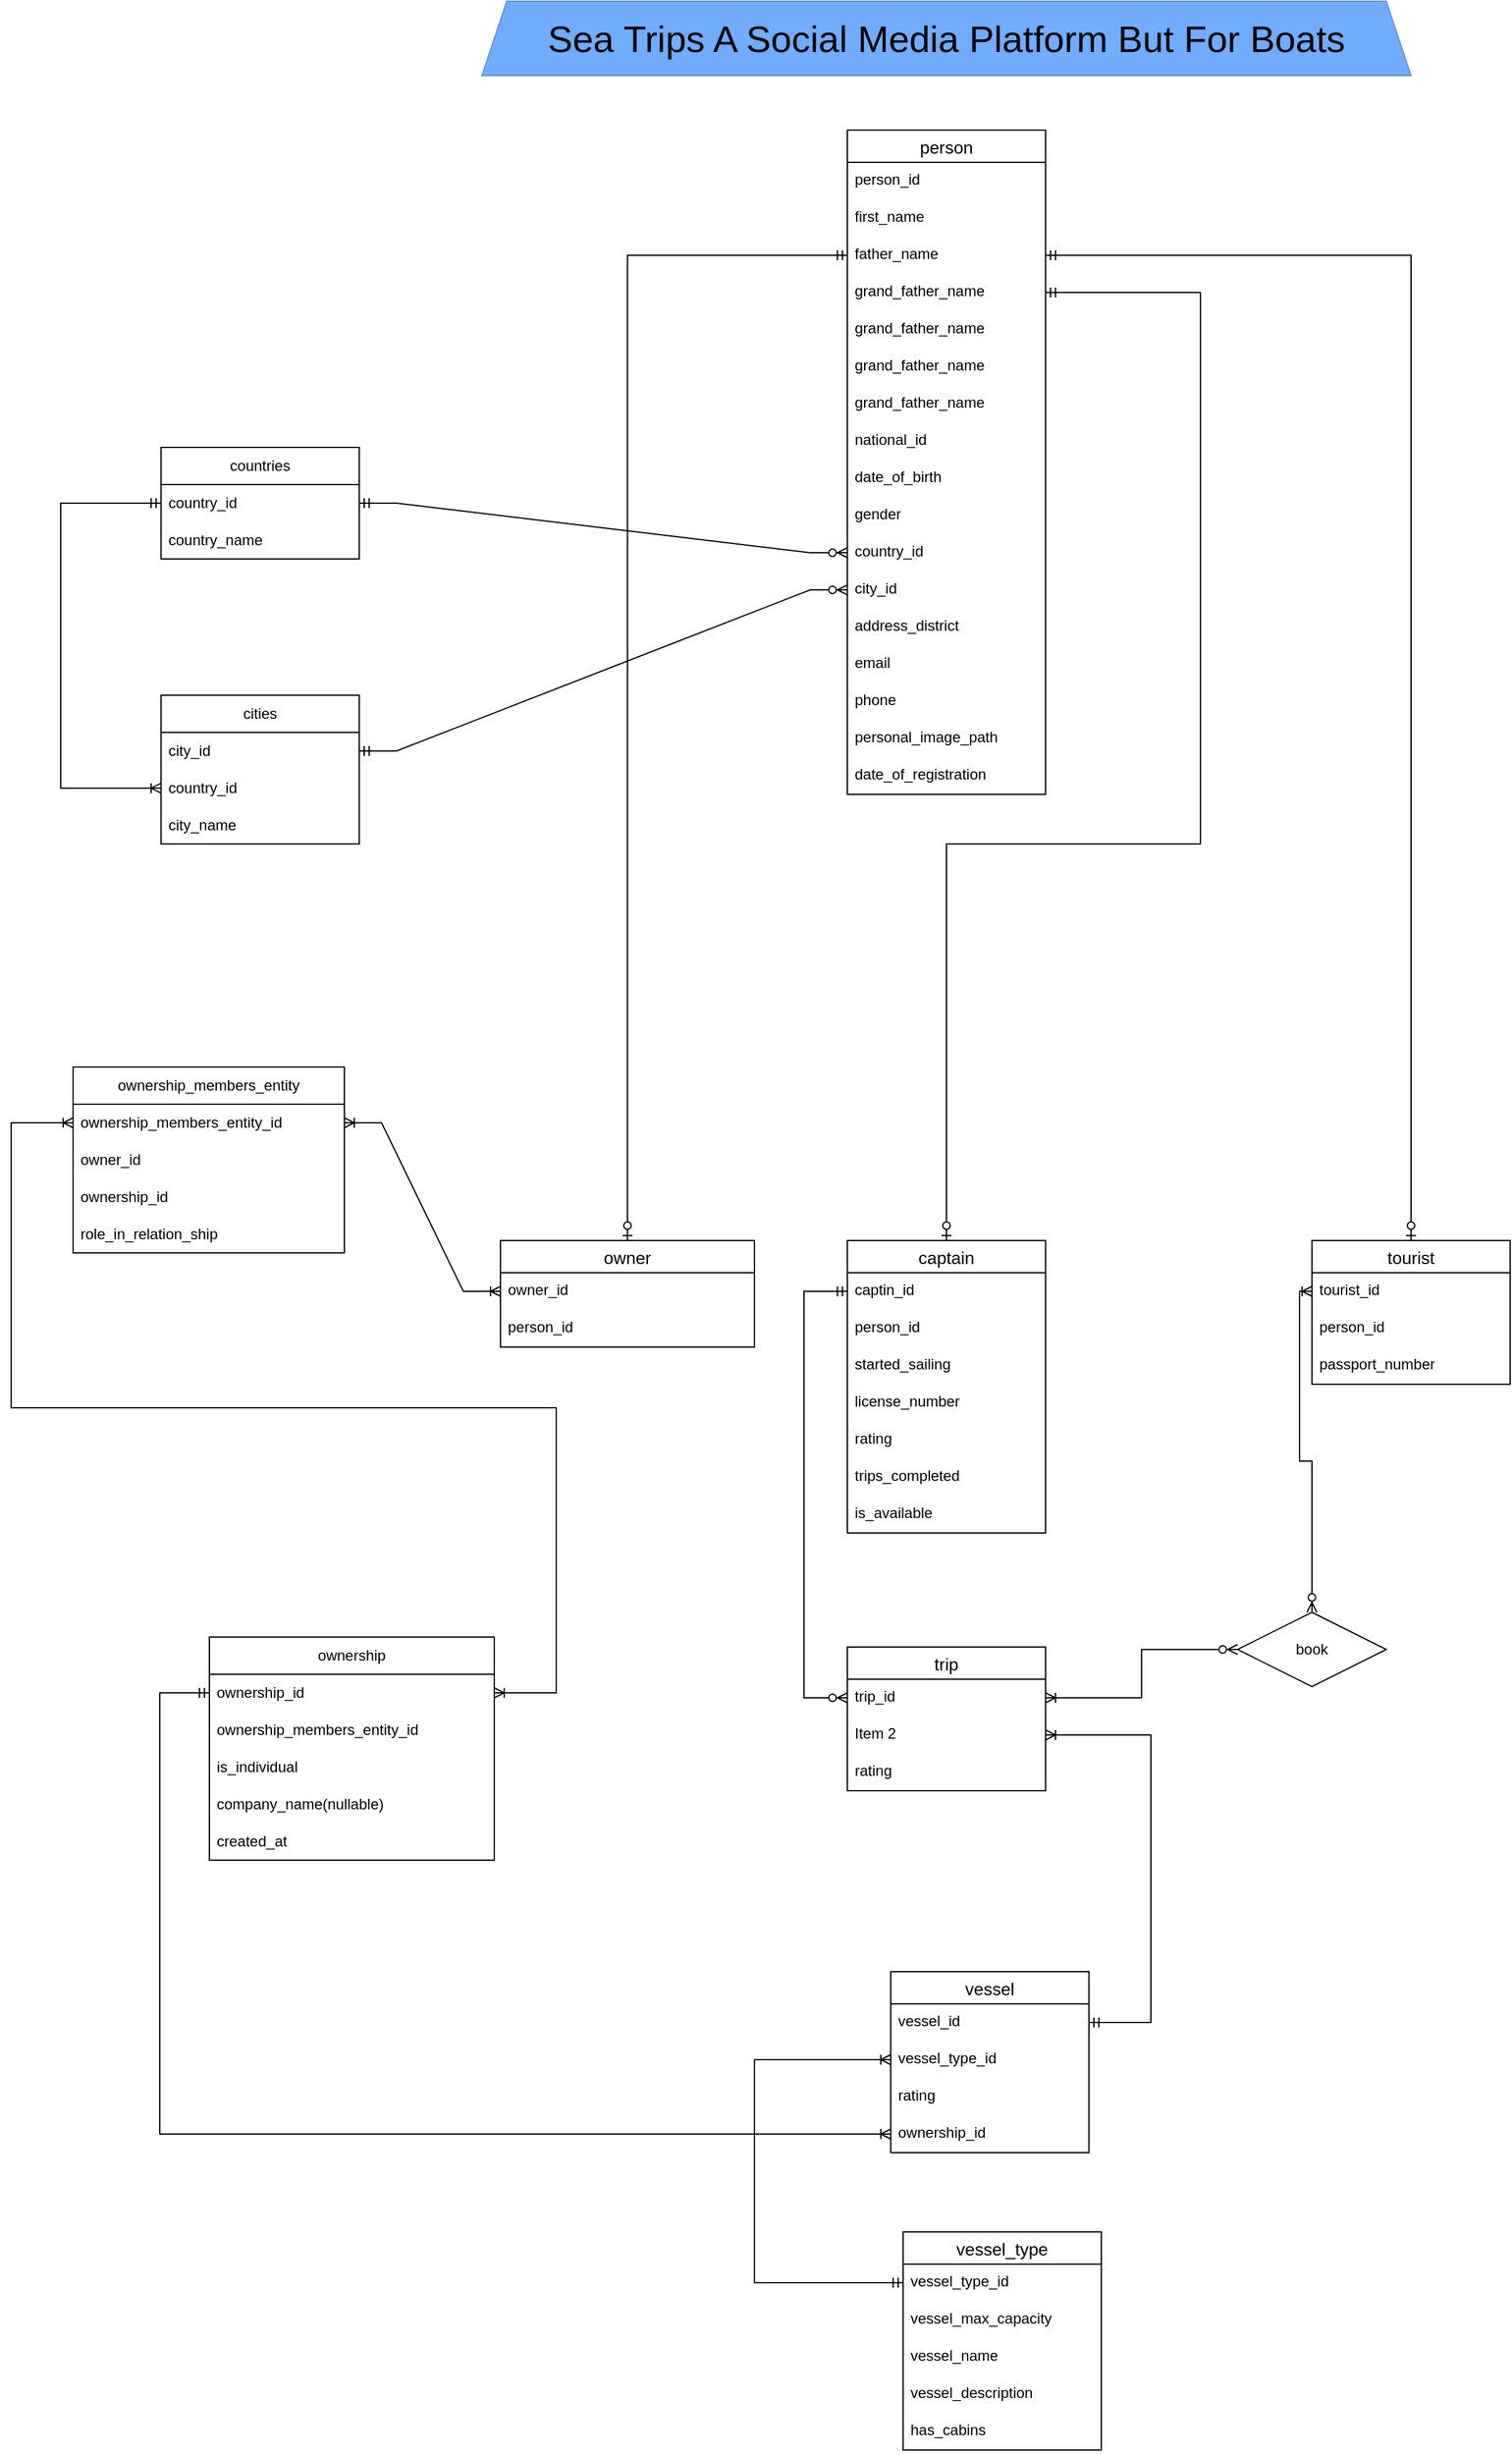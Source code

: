 <mxfile version="27.0.5">
  <diagram id="R2lEEEUBdFMjLlhIrx00" name="Page-1">
    <mxGraphModel dx="2916" dy="2301" grid="1" gridSize="10" guides="1" tooltips="1" connect="1" arrows="1" fold="1" page="1" pageScale="1" pageWidth="850" pageHeight="1100" math="0" shadow="0" extFonts="Permanent Marker^https://fonts.googleapis.com/css?family=Permanent+Marker">
      <root>
        <mxCell id="0" />
        <mxCell id="1" parent="0" />
        <mxCell id="HHATTJ-HeGNcn0RdRBqj-1" value="&lt;font style=&quot;font-size: 30px;&quot;&gt;Sea Trips A Social Media Platform But For Boats&lt;/font&gt;" style="shape=trapezoid;perimeter=trapezoidPerimeter;whiteSpace=wrap;html=1;fixedSize=1;fillColor=light-dark(#70acff, #1d293b);strokeColor=#6c8ebf;" parent="1" vertex="1">
          <mxGeometry x="60" y="-520" width="750" height="60" as="geometry" />
        </mxCell>
        <mxCell id="HHATTJ-HeGNcn0RdRBqj-2" value="person" style="swimlane;fontStyle=0;childLayout=stackLayout;horizontal=1;startSize=26;horizontalStack=0;resizeParent=1;resizeParentMax=0;resizeLast=0;collapsible=1;marginBottom=0;align=center;fontSize=14;" parent="1" vertex="1">
          <mxGeometry x="355" y="-416" width="160" height="536" as="geometry" />
        </mxCell>
        <mxCell id="HHATTJ-HeGNcn0RdRBqj-3" value="person_id" style="text;strokeColor=none;fillColor=none;spacingLeft=4;spacingRight=4;overflow=hidden;rotatable=0;points=[[0,0.5],[1,0.5]];portConstraint=eastwest;fontSize=12;whiteSpace=wrap;html=1;" parent="HHATTJ-HeGNcn0RdRBqj-2" vertex="1">
          <mxGeometry y="26" width="160" height="30" as="geometry" />
        </mxCell>
        <mxCell id="HHATTJ-HeGNcn0RdRBqj-4" value="first_name" style="text;strokeColor=none;fillColor=none;spacingLeft=4;spacingRight=4;overflow=hidden;rotatable=0;points=[[0,0.5],[1,0.5]];portConstraint=eastwest;fontSize=12;whiteSpace=wrap;html=1;" parent="HHATTJ-HeGNcn0RdRBqj-2" vertex="1">
          <mxGeometry y="56" width="160" height="30" as="geometry" />
        </mxCell>
        <mxCell id="HHATTJ-HeGNcn0RdRBqj-5" value="father_name" style="text;strokeColor=none;fillColor=none;spacingLeft=4;spacingRight=4;overflow=hidden;rotatable=0;points=[[0,0.5],[1,0.5]];portConstraint=eastwest;fontSize=12;whiteSpace=wrap;html=1;" parent="HHATTJ-HeGNcn0RdRBqj-2" vertex="1">
          <mxGeometry y="86" width="160" height="30" as="geometry" />
        </mxCell>
        <mxCell id="HHATTJ-HeGNcn0RdRBqj-46" value="grand_father_name" style="text;strokeColor=none;fillColor=none;spacingLeft=4;spacingRight=4;overflow=hidden;rotatable=0;points=[[0,0.5],[1,0.5]];portConstraint=eastwest;fontSize=12;whiteSpace=wrap;html=1;" parent="HHATTJ-HeGNcn0RdRBqj-2" vertex="1">
          <mxGeometry y="116" width="160" height="30" as="geometry" />
        </mxCell>
        <mxCell id="HHATTJ-HeGNcn0RdRBqj-47" value="grand_father_name" style="text;strokeColor=none;fillColor=none;spacingLeft=4;spacingRight=4;overflow=hidden;rotatable=0;points=[[0,0.5],[1,0.5]];portConstraint=eastwest;fontSize=12;whiteSpace=wrap;html=1;" parent="HHATTJ-HeGNcn0RdRBqj-2" vertex="1">
          <mxGeometry y="146" width="160" height="30" as="geometry" />
        </mxCell>
        <mxCell id="HHATTJ-HeGNcn0RdRBqj-48" value="grand_father_name" style="text;strokeColor=none;fillColor=none;spacingLeft=4;spacingRight=4;overflow=hidden;rotatable=0;points=[[0,0.5],[1,0.5]];portConstraint=eastwest;fontSize=12;whiteSpace=wrap;html=1;" parent="HHATTJ-HeGNcn0RdRBqj-2" vertex="1">
          <mxGeometry y="176" width="160" height="30" as="geometry" />
        </mxCell>
        <mxCell id="HHATTJ-HeGNcn0RdRBqj-49" value="grand_father_name" style="text;strokeColor=none;fillColor=none;spacingLeft=4;spacingRight=4;overflow=hidden;rotatable=0;points=[[0,0.5],[1,0.5]];portConstraint=eastwest;fontSize=12;whiteSpace=wrap;html=1;" parent="HHATTJ-HeGNcn0RdRBqj-2" vertex="1">
          <mxGeometry y="206" width="160" height="30" as="geometry" />
        </mxCell>
        <mxCell id="HHATTJ-HeGNcn0RdRBqj-50" value="national_id" style="text;strokeColor=none;fillColor=none;spacingLeft=4;spacingRight=4;overflow=hidden;rotatable=0;points=[[0,0.5],[1,0.5]];portConstraint=eastwest;fontSize=12;whiteSpace=wrap;html=1;" parent="HHATTJ-HeGNcn0RdRBqj-2" vertex="1">
          <mxGeometry y="236" width="160" height="30" as="geometry" />
        </mxCell>
        <mxCell id="HHATTJ-HeGNcn0RdRBqj-51" value="date_of_birth" style="text;strokeColor=none;fillColor=none;spacingLeft=4;spacingRight=4;overflow=hidden;rotatable=0;points=[[0,0.5],[1,0.5]];portConstraint=eastwest;fontSize=12;whiteSpace=wrap;html=1;" parent="HHATTJ-HeGNcn0RdRBqj-2" vertex="1">
          <mxGeometry y="266" width="160" height="30" as="geometry" />
        </mxCell>
        <mxCell id="HHATTJ-HeGNcn0RdRBqj-52" value="gender" style="text;strokeColor=none;fillColor=none;spacingLeft=4;spacingRight=4;overflow=hidden;rotatable=0;points=[[0,0.5],[1,0.5]];portConstraint=eastwest;fontSize=12;whiteSpace=wrap;html=1;" parent="HHATTJ-HeGNcn0RdRBqj-2" vertex="1">
          <mxGeometry y="296" width="160" height="30" as="geometry" />
        </mxCell>
        <mxCell id="HHATTJ-HeGNcn0RdRBqj-53" value="country_id" style="text;strokeColor=none;fillColor=none;spacingLeft=4;spacingRight=4;overflow=hidden;rotatable=0;points=[[0,0.5],[1,0.5]];portConstraint=eastwest;fontSize=12;whiteSpace=wrap;html=1;" parent="HHATTJ-HeGNcn0RdRBqj-2" vertex="1">
          <mxGeometry y="326" width="160" height="30" as="geometry" />
        </mxCell>
        <mxCell id="HHATTJ-HeGNcn0RdRBqj-54" value="city_id" style="text;strokeColor=none;fillColor=none;spacingLeft=4;spacingRight=4;overflow=hidden;rotatable=0;points=[[0,0.5],[1,0.5]];portConstraint=eastwest;fontSize=12;whiteSpace=wrap;html=1;" parent="HHATTJ-HeGNcn0RdRBqj-2" vertex="1">
          <mxGeometry y="356" width="160" height="30" as="geometry" />
        </mxCell>
        <mxCell id="HHATTJ-HeGNcn0RdRBqj-55" value="address_district" style="text;strokeColor=none;fillColor=none;spacingLeft=4;spacingRight=4;overflow=hidden;rotatable=0;points=[[0,0.5],[1,0.5]];portConstraint=eastwest;fontSize=12;whiteSpace=wrap;html=1;" parent="HHATTJ-HeGNcn0RdRBqj-2" vertex="1">
          <mxGeometry y="386" width="160" height="30" as="geometry" />
        </mxCell>
        <mxCell id="HHATTJ-HeGNcn0RdRBqj-56" value="email" style="text;strokeColor=none;fillColor=none;spacingLeft=4;spacingRight=4;overflow=hidden;rotatable=0;points=[[0,0.5],[1,0.5]];portConstraint=eastwest;fontSize=12;whiteSpace=wrap;html=1;" parent="HHATTJ-HeGNcn0RdRBqj-2" vertex="1">
          <mxGeometry y="416" width="160" height="30" as="geometry" />
        </mxCell>
        <mxCell id="HHATTJ-HeGNcn0RdRBqj-57" value="phone" style="text;strokeColor=none;fillColor=none;spacingLeft=4;spacingRight=4;overflow=hidden;rotatable=0;points=[[0,0.5],[1,0.5]];portConstraint=eastwest;fontSize=12;whiteSpace=wrap;html=1;" parent="HHATTJ-HeGNcn0RdRBqj-2" vertex="1">
          <mxGeometry y="446" width="160" height="30" as="geometry" />
        </mxCell>
        <mxCell id="HHATTJ-HeGNcn0RdRBqj-58" value="personal_image_path" style="text;strokeColor=none;fillColor=none;spacingLeft=4;spacingRight=4;overflow=hidden;rotatable=0;points=[[0,0.5],[1,0.5]];portConstraint=eastwest;fontSize=12;whiteSpace=wrap;html=1;" parent="HHATTJ-HeGNcn0RdRBqj-2" vertex="1">
          <mxGeometry y="476" width="160" height="30" as="geometry" />
        </mxCell>
        <mxCell id="HHATTJ-HeGNcn0RdRBqj-59" value="date_of_registration" style="text;strokeColor=none;fillColor=none;spacingLeft=4;spacingRight=4;overflow=hidden;rotatable=0;points=[[0,0.5],[1,0.5]];portConstraint=eastwest;fontSize=12;whiteSpace=wrap;html=1;" parent="HHATTJ-HeGNcn0RdRBqj-2" vertex="1">
          <mxGeometry y="506" width="160" height="30" as="geometry" />
        </mxCell>
        <mxCell id="HHATTJ-HeGNcn0RdRBqj-6" value="captain" style="swimlane;fontStyle=0;childLayout=stackLayout;horizontal=1;startSize=26;horizontalStack=0;resizeParent=1;resizeParentMax=0;resizeLast=0;collapsible=1;marginBottom=0;align=center;fontSize=14;" parent="1" vertex="1">
          <mxGeometry x="355" y="480" width="160" height="236" as="geometry" />
        </mxCell>
        <mxCell id="HHATTJ-HeGNcn0RdRBqj-7" value="captin_id" style="text;strokeColor=none;fillColor=none;spacingLeft=4;spacingRight=4;overflow=hidden;rotatable=0;points=[[0,0.5],[1,0.5]];portConstraint=eastwest;fontSize=12;whiteSpace=wrap;html=1;" parent="HHATTJ-HeGNcn0RdRBqj-6" vertex="1">
          <mxGeometry y="26" width="160" height="30" as="geometry" />
        </mxCell>
        <mxCell id="HHATTJ-HeGNcn0RdRBqj-9" value="person_id" style="text;strokeColor=none;fillColor=none;spacingLeft=4;spacingRight=4;overflow=hidden;rotatable=0;points=[[0,0.5],[1,0.5]];portConstraint=eastwest;fontSize=12;whiteSpace=wrap;html=1;" parent="HHATTJ-HeGNcn0RdRBqj-6" vertex="1">
          <mxGeometry y="56" width="160" height="30" as="geometry" />
        </mxCell>
        <mxCell id="HHATTJ-HeGNcn0RdRBqj-8" value="started_sailing" style="text;strokeColor=none;fillColor=none;spacingLeft=4;spacingRight=4;overflow=hidden;rotatable=0;points=[[0,0.5],[1,0.5]];portConstraint=eastwest;fontSize=12;whiteSpace=wrap;html=1;" parent="HHATTJ-HeGNcn0RdRBqj-6" vertex="1">
          <mxGeometry y="86" width="160" height="30" as="geometry" />
        </mxCell>
        <mxCell id="hLHGzmR7AZilw9lNhl2E-2" value="license_number" style="text;strokeColor=none;fillColor=none;spacingLeft=4;spacingRight=4;overflow=hidden;rotatable=0;points=[[0,0.5],[1,0.5]];portConstraint=eastwest;fontSize=12;whiteSpace=wrap;html=1;" parent="HHATTJ-HeGNcn0RdRBqj-6" vertex="1">
          <mxGeometry y="116" width="160" height="30" as="geometry" />
        </mxCell>
        <mxCell id="hLHGzmR7AZilw9lNhl2E-3" value="rating" style="text;strokeColor=none;fillColor=none;spacingLeft=4;spacingRight=4;overflow=hidden;rotatable=0;points=[[0,0.5],[1,0.5]];portConstraint=eastwest;fontSize=12;whiteSpace=wrap;html=1;" parent="HHATTJ-HeGNcn0RdRBqj-6" vertex="1">
          <mxGeometry y="146" width="160" height="30" as="geometry" />
        </mxCell>
        <mxCell id="hLHGzmR7AZilw9lNhl2E-4" value="trips_completed" style="text;strokeColor=none;fillColor=none;spacingLeft=4;spacingRight=4;overflow=hidden;rotatable=0;points=[[0,0.5],[1,0.5]];portConstraint=eastwest;fontSize=12;whiteSpace=wrap;html=1;" parent="HHATTJ-HeGNcn0RdRBqj-6" vertex="1">
          <mxGeometry y="176" width="160" height="30" as="geometry" />
        </mxCell>
        <mxCell id="hLHGzmR7AZilw9lNhl2E-5" value="is_available" style="text;strokeColor=none;fillColor=none;spacingLeft=4;spacingRight=4;overflow=hidden;rotatable=0;points=[[0,0.5],[1,0.5]];portConstraint=eastwest;fontSize=12;whiteSpace=wrap;html=1;" parent="HHATTJ-HeGNcn0RdRBqj-6" vertex="1">
          <mxGeometry y="206" width="160" height="30" as="geometry" />
        </mxCell>
        <mxCell id="HHATTJ-HeGNcn0RdRBqj-10" value="tourist" style="swimlane;fontStyle=0;childLayout=stackLayout;horizontal=1;startSize=26;horizontalStack=0;resizeParent=1;resizeParentMax=0;resizeLast=0;collapsible=1;marginBottom=0;align=center;fontSize=14;" parent="1" vertex="1">
          <mxGeometry x="730" y="480" width="160" height="116" as="geometry" />
        </mxCell>
        <mxCell id="HHATTJ-HeGNcn0RdRBqj-11" value="tourist_id" style="text;strokeColor=none;fillColor=none;spacingLeft=4;spacingRight=4;overflow=hidden;rotatable=0;points=[[0,0.5],[1,0.5]];portConstraint=eastwest;fontSize=12;whiteSpace=wrap;html=1;" parent="HHATTJ-HeGNcn0RdRBqj-10" vertex="1">
          <mxGeometry y="26" width="160" height="30" as="geometry" />
        </mxCell>
        <mxCell id="HHATTJ-HeGNcn0RdRBqj-12" value="person_id" style="text;strokeColor=none;fillColor=none;spacingLeft=4;spacingRight=4;overflow=hidden;rotatable=0;points=[[0,0.5],[1,0.5]];portConstraint=eastwest;fontSize=12;whiteSpace=wrap;html=1;" parent="HHATTJ-HeGNcn0RdRBqj-10" vertex="1">
          <mxGeometry y="56" width="160" height="30" as="geometry" />
        </mxCell>
        <mxCell id="HHATTJ-HeGNcn0RdRBqj-13" value="passport_number" style="text;strokeColor=none;fillColor=none;spacingLeft=4;spacingRight=4;overflow=hidden;rotatable=0;points=[[0,0.5],[1,0.5]];portConstraint=eastwest;fontSize=12;whiteSpace=wrap;html=1;" parent="HHATTJ-HeGNcn0RdRBqj-10" vertex="1">
          <mxGeometry y="86" width="160" height="30" as="geometry" />
        </mxCell>
        <mxCell id="HHATTJ-HeGNcn0RdRBqj-14" value="owner" style="swimlane;fontStyle=0;childLayout=stackLayout;horizontal=1;startSize=26;horizontalStack=0;resizeParent=1;resizeParentMax=0;resizeLast=0;collapsible=1;marginBottom=0;align=center;fontSize=14;" parent="1" vertex="1">
          <mxGeometry x="75" y="480" width="205" height="86" as="geometry" />
        </mxCell>
        <mxCell id="HHATTJ-HeGNcn0RdRBqj-15" value="owner_id" style="text;strokeColor=none;fillColor=none;spacingLeft=4;spacingRight=4;overflow=hidden;rotatable=0;points=[[0,0.5],[1,0.5]];portConstraint=eastwest;fontSize=12;whiteSpace=wrap;html=1;" parent="HHATTJ-HeGNcn0RdRBqj-14" vertex="1">
          <mxGeometry y="26" width="205" height="30" as="geometry" />
        </mxCell>
        <mxCell id="HHATTJ-HeGNcn0RdRBqj-16" value="person_id" style="text;strokeColor=none;fillColor=none;spacingLeft=4;spacingRight=4;overflow=hidden;rotatable=0;points=[[0,0.5],[1,0.5]];portConstraint=eastwest;fontSize=12;whiteSpace=wrap;html=1;" parent="HHATTJ-HeGNcn0RdRBqj-14" vertex="1">
          <mxGeometry y="56" width="205" height="30" as="geometry" />
        </mxCell>
        <mxCell id="HHATTJ-HeGNcn0RdRBqj-18" value="trip" style="swimlane;fontStyle=0;childLayout=stackLayout;horizontal=1;startSize=26;horizontalStack=0;resizeParent=1;resizeParentMax=0;resizeLast=0;collapsible=1;marginBottom=0;align=center;fontSize=14;" parent="1" vertex="1">
          <mxGeometry x="355" y="808" width="160" height="116" as="geometry" />
        </mxCell>
        <mxCell id="HHATTJ-HeGNcn0RdRBqj-19" value="trip_id" style="text;strokeColor=none;fillColor=none;spacingLeft=4;spacingRight=4;overflow=hidden;rotatable=0;points=[[0,0.5],[1,0.5]];portConstraint=eastwest;fontSize=12;whiteSpace=wrap;html=1;" parent="HHATTJ-HeGNcn0RdRBqj-18" vertex="1">
          <mxGeometry y="26" width="160" height="30" as="geometry" />
        </mxCell>
        <mxCell id="HHATTJ-HeGNcn0RdRBqj-20" value="Item 2" style="text;strokeColor=none;fillColor=none;spacingLeft=4;spacingRight=4;overflow=hidden;rotatable=0;points=[[0,0.5],[1,0.5]];portConstraint=eastwest;fontSize=12;whiteSpace=wrap;html=1;" parent="HHATTJ-HeGNcn0RdRBqj-18" vertex="1">
          <mxGeometry y="56" width="160" height="30" as="geometry" />
        </mxCell>
        <mxCell id="HHATTJ-HeGNcn0RdRBqj-21" value="rating" style="text;strokeColor=none;fillColor=none;spacingLeft=4;spacingRight=4;overflow=hidden;rotatable=0;points=[[0,0.5],[1,0.5]];portConstraint=eastwest;fontSize=12;whiteSpace=wrap;html=1;" parent="HHATTJ-HeGNcn0RdRBqj-18" vertex="1">
          <mxGeometry y="86" width="160" height="30" as="geometry" />
        </mxCell>
        <mxCell id="HHATTJ-HeGNcn0RdRBqj-22" value="vessel" style="swimlane;fontStyle=0;childLayout=stackLayout;horizontal=1;startSize=26;horizontalStack=0;resizeParent=1;resizeParentMax=0;resizeLast=0;collapsible=1;marginBottom=0;align=center;fontSize=14;" parent="1" vertex="1">
          <mxGeometry x="390" y="1070" width="160" height="146" as="geometry" />
        </mxCell>
        <mxCell id="HHATTJ-HeGNcn0RdRBqj-23" value="vessel_id&lt;span style=&quot;white-space: pre;&quot;&gt;&#x9;&lt;/span&gt;" style="text;strokeColor=none;fillColor=none;spacingLeft=4;spacingRight=4;overflow=hidden;rotatable=0;points=[[0,0.5],[1,0.5]];portConstraint=eastwest;fontSize=12;whiteSpace=wrap;html=1;" parent="HHATTJ-HeGNcn0RdRBqj-22" vertex="1">
          <mxGeometry y="26" width="160" height="30" as="geometry" />
        </mxCell>
        <mxCell id="HHATTJ-HeGNcn0RdRBqj-24" value="vessel_type_id" style="text;strokeColor=none;fillColor=none;spacingLeft=4;spacingRight=4;overflow=hidden;rotatable=0;points=[[0,0.5],[1,0.5]];portConstraint=eastwest;fontSize=12;whiteSpace=wrap;html=1;" parent="HHATTJ-HeGNcn0RdRBqj-22" vertex="1">
          <mxGeometry y="56" width="160" height="30" as="geometry" />
        </mxCell>
        <mxCell id="HHATTJ-HeGNcn0RdRBqj-25" value="rating" style="text;strokeColor=none;fillColor=none;spacingLeft=4;spacingRight=4;overflow=hidden;rotatable=0;points=[[0,0.5],[1,0.5]];portConstraint=eastwest;fontSize=12;whiteSpace=wrap;html=1;" parent="HHATTJ-HeGNcn0RdRBqj-22" vertex="1">
          <mxGeometry y="86" width="160" height="30" as="geometry" />
        </mxCell>
        <mxCell id="hLHGzmR7AZilw9lNhl2E-46" value="ownership_id" style="text;strokeColor=none;fillColor=none;spacingLeft=4;spacingRight=4;overflow=hidden;rotatable=0;points=[[0,0.5],[1,0.5]];portConstraint=eastwest;fontSize=12;whiteSpace=wrap;html=1;" parent="HHATTJ-HeGNcn0RdRBqj-22" vertex="1">
          <mxGeometry y="116" width="160" height="30" as="geometry" />
        </mxCell>
        <mxCell id="HHATTJ-HeGNcn0RdRBqj-27" value="" style="fontSize=12;html=1;endArrow=ERzeroToOne;startArrow=ERmandOne;rounded=0;entryX=0.5;entryY=0;entryDx=0;entryDy=0;exitX=0;exitY=0.5;exitDx=0;exitDy=0;edgeStyle=orthogonalEdgeStyle;" parent="1" source="HHATTJ-HeGNcn0RdRBqj-5" target="HHATTJ-HeGNcn0RdRBqj-14" edge="1">
          <mxGeometry width="100" height="100" relative="1" as="geometry">
            <mxPoint x="130" y="290" as="sourcePoint" />
            <mxPoint x="230" y="190" as="targetPoint" />
          </mxGeometry>
        </mxCell>
        <mxCell id="HHATTJ-HeGNcn0RdRBqj-28" value="" style="fontSize=12;html=1;endArrow=ERzeroToOne;startArrow=ERmandOne;rounded=0;entryX=0.5;entryY=0;entryDx=0;entryDy=0;exitX=1;exitY=0.5;exitDx=0;exitDy=0;edgeStyle=orthogonalEdgeStyle;" parent="1" source="HHATTJ-HeGNcn0RdRBqj-5" target="HHATTJ-HeGNcn0RdRBqj-10" edge="1">
          <mxGeometry width="100" height="100" relative="1" as="geometry">
            <mxPoint x="460" y="390" as="sourcePoint" />
            <mxPoint x="260" y="589" as="targetPoint" />
          </mxGeometry>
        </mxCell>
        <mxCell id="HHATTJ-HeGNcn0RdRBqj-29" value="" style="fontSize=12;html=1;endArrow=ERzeroToOne;startArrow=ERmandOne;rounded=0;entryX=0.5;entryY=0;entryDx=0;entryDy=0;exitX=1;exitY=0.5;exitDx=0;exitDy=0;edgeStyle=orthogonalEdgeStyle;" parent="1" source="HHATTJ-HeGNcn0RdRBqj-46" target="HHATTJ-HeGNcn0RdRBqj-6" edge="1">
          <mxGeometry width="100" height="100" relative="1" as="geometry">
            <mxPoint x="375" y="301" as="sourcePoint" />
            <mxPoint x="175" y="500" as="targetPoint" />
            <Array as="points">
              <mxPoint x="640" y="-285" />
              <mxPoint x="640" y="160" />
              <mxPoint x="435" y="160" />
            </Array>
          </mxGeometry>
        </mxCell>
        <mxCell id="HHATTJ-HeGNcn0RdRBqj-31" value="book" style="shape=rhombus;perimeter=rhombusPerimeter;whiteSpace=wrap;html=1;align=center;" parent="1" vertex="1">
          <mxGeometry x="670" y="780" width="120" height="60" as="geometry" />
        </mxCell>
        <mxCell id="HHATTJ-HeGNcn0RdRBqj-38" value="" style="edgeStyle=orthogonalEdgeStyle;fontSize=12;html=1;endArrow=ERoneToMany;startArrow=ERmandOne;rounded=0;entryX=1;entryY=0.5;entryDx=0;entryDy=0;exitX=1;exitY=0.5;exitDx=0;exitDy=0;" parent="1" source="HHATTJ-HeGNcn0RdRBqj-23" target="HHATTJ-HeGNcn0RdRBqj-20" edge="1">
          <mxGeometry width="100" height="100" relative="1" as="geometry">
            <mxPoint x="600" y="1020" as="sourcePoint" />
            <mxPoint x="700" y="920" as="targetPoint" />
            <Array as="points">
              <mxPoint x="600" y="1111" />
              <mxPoint x="600" y="879" />
            </Array>
          </mxGeometry>
        </mxCell>
        <mxCell id="HHATTJ-HeGNcn0RdRBqj-42" value="" style="edgeStyle=orthogonalEdgeStyle;fontSize=12;html=1;endArrow=ERzeroToMany;startArrow=ERmandOne;rounded=0;entryX=0;entryY=0.5;entryDx=0;entryDy=0;exitX=0;exitY=0.5;exitDx=0;exitDy=0;" parent="1" source="HHATTJ-HeGNcn0RdRBqj-7" target="HHATTJ-HeGNcn0RdRBqj-19" edge="1">
          <mxGeometry width="100" height="100" relative="1" as="geometry">
            <mxPoint x="180" y="770" as="sourcePoint" />
            <mxPoint x="280" y="670" as="targetPoint" />
            <Array as="points">
              <mxPoint x="320" y="521" />
              <mxPoint x="320" y="849" />
            </Array>
          </mxGeometry>
        </mxCell>
        <mxCell id="HHATTJ-HeGNcn0RdRBqj-44" value="" style="edgeStyle=orthogonalEdgeStyle;fontSize=12;html=1;endArrow=ERoneToMany;startArrow=ERzeroToMany;rounded=0;entryX=0;entryY=0.5;entryDx=0;entryDy=0;exitX=0.5;exitY=0;exitDx=0;exitDy=0;" parent="1" source="HHATTJ-HeGNcn0RdRBqj-31" target="HHATTJ-HeGNcn0RdRBqj-11" edge="1">
          <mxGeometry width="100" height="100" relative="1" as="geometry">
            <mxPoint x="420" y="750" as="sourcePoint" />
            <mxPoint x="520" y="650" as="targetPoint" />
          </mxGeometry>
        </mxCell>
        <mxCell id="HHATTJ-HeGNcn0RdRBqj-45" value="" style="edgeStyle=orthogonalEdgeStyle;fontSize=12;html=1;endArrow=ERoneToMany;startArrow=ERzeroToMany;rounded=0;entryX=1;entryY=0.5;entryDx=0;entryDy=0;exitX=0;exitY=0.5;exitDx=0;exitDy=0;" parent="1" source="HHATTJ-HeGNcn0RdRBqj-31" target="HHATTJ-HeGNcn0RdRBqj-19" edge="1">
          <mxGeometry width="100" height="100" relative="1" as="geometry">
            <mxPoint x="540" y="840" as="sourcePoint" />
            <mxPoint x="565" y="590" as="targetPoint" />
          </mxGeometry>
        </mxCell>
        <mxCell id="hLHGzmR7AZilw9lNhl2E-17" value="ownership" style="swimlane;fontStyle=0;childLayout=stackLayout;horizontal=1;startSize=30;horizontalStack=0;resizeParent=1;resizeParentMax=0;resizeLast=0;collapsible=1;marginBottom=0;whiteSpace=wrap;html=1;" parent="1" vertex="1">
          <mxGeometry x="-160" y="800.0" width="230" height="180" as="geometry">
            <mxRectangle x="-20" y="480" width="90" height="30" as="alternateBounds" />
          </mxGeometry>
        </mxCell>
        <mxCell id="hLHGzmR7AZilw9lNhl2E-18" value="ownership_id" style="text;strokeColor=none;fillColor=none;align=left;verticalAlign=middle;spacingLeft=4;spacingRight=4;overflow=hidden;points=[[0,0.5],[1,0.5]];portConstraint=eastwest;rotatable=0;whiteSpace=wrap;html=1;" parent="hLHGzmR7AZilw9lNhl2E-17" vertex="1">
          <mxGeometry y="30" width="230" height="30" as="geometry" />
        </mxCell>
        <mxCell id="hLHGzmR7AZilw9lNhl2E-19" value="ownership_members_entity_id" style="text;strokeColor=none;fillColor=none;align=left;verticalAlign=middle;spacingLeft=4;spacingRight=4;overflow=hidden;points=[[0,0.5],[1,0.5]];portConstraint=eastwest;rotatable=0;whiteSpace=wrap;html=1;" parent="hLHGzmR7AZilw9lNhl2E-17" vertex="1">
          <mxGeometry y="60" width="230" height="30" as="geometry" />
        </mxCell>
        <mxCell id="hLHGzmR7AZilw9lNhl2E-20" value="is_individual" style="text;strokeColor=none;fillColor=none;align=left;verticalAlign=middle;spacingLeft=4;spacingRight=4;overflow=hidden;points=[[0,0.5],[1,0.5]];portConstraint=eastwest;rotatable=0;whiteSpace=wrap;html=1;" parent="hLHGzmR7AZilw9lNhl2E-17" vertex="1">
          <mxGeometry y="90" width="230" height="30" as="geometry" />
        </mxCell>
        <mxCell id="ojdGRDkK_9R_5zWzSQO4-1" value="company_name(nullable)" style="text;strokeColor=none;fillColor=none;align=left;verticalAlign=middle;spacingLeft=4;spacingRight=4;overflow=hidden;points=[[0,0.5],[1,0.5]];portConstraint=eastwest;rotatable=0;whiteSpace=wrap;html=1;" vertex="1" parent="hLHGzmR7AZilw9lNhl2E-17">
          <mxGeometry y="120" width="230" height="30" as="geometry" />
        </mxCell>
        <mxCell id="ojdGRDkK_9R_5zWzSQO4-2" value="created_at" style="text;strokeColor=none;fillColor=none;align=left;verticalAlign=middle;spacingLeft=4;spacingRight=4;overflow=hidden;points=[[0,0.5],[1,0.5]];portConstraint=eastwest;rotatable=0;whiteSpace=wrap;html=1;" vertex="1" parent="hLHGzmR7AZilw9lNhl2E-17">
          <mxGeometry y="150" width="230" height="30" as="geometry" />
        </mxCell>
        <mxCell id="hLHGzmR7AZilw9lNhl2E-21" value="" style="edgeStyle=entityRelationEdgeStyle;fontSize=12;html=1;endArrow=ERoneToMany;startArrow=ERoneToMany;rounded=0;entryX=0;entryY=0.5;entryDx=0;entryDy=0;exitX=1;exitY=0.5;exitDx=0;exitDy=0;" parent="1" source="hLHGzmR7AZilw9lNhl2E-24" target="HHATTJ-HeGNcn0RdRBqj-15" edge="1">
          <mxGeometry width="100" height="100" relative="1" as="geometry">
            <mxPoint x="-340" y="790" as="sourcePoint" />
            <mxPoint x="-240" y="690" as="targetPoint" />
          </mxGeometry>
        </mxCell>
        <mxCell id="hLHGzmR7AZilw9lNhl2E-22" value="" style="edgeStyle=orthogonalEdgeStyle;fontSize=12;html=1;endArrow=ERoneToMany;startArrow=ERmandOne;rounded=0;exitX=0;exitY=0.5;exitDx=0;exitDy=0;entryX=0;entryY=0.5;entryDx=0;entryDy=0;" parent="1" source="hLHGzmR7AZilw9lNhl2E-18" target="hLHGzmR7AZilw9lNhl2E-46" edge="1">
          <mxGeometry width="100" height="100" relative="1" as="geometry">
            <mxPoint x="310" y="1140" as="sourcePoint" />
            <mxPoint x="80" y="1110" as="targetPoint" />
            <Array as="points">
              <mxPoint x="-200" y="845" />
              <mxPoint x="-200" y="1201" />
            </Array>
          </mxGeometry>
        </mxCell>
        <mxCell id="hLHGzmR7AZilw9lNhl2E-23" value="ownership_members_entity" style="swimlane;fontStyle=0;childLayout=stackLayout;horizontal=1;startSize=30;horizontalStack=0;resizeParent=1;resizeParentMax=0;resizeLast=0;collapsible=1;marginBottom=0;whiteSpace=wrap;html=1;" parent="1" vertex="1">
          <mxGeometry x="-270" y="340" width="219" height="150" as="geometry">
            <mxRectangle x="-20" y="480" width="90" height="30" as="alternateBounds" />
          </mxGeometry>
        </mxCell>
        <mxCell id="hLHGzmR7AZilw9lNhl2E-24" value="ownership_members_entity_id" style="text;strokeColor=none;fillColor=none;align=left;verticalAlign=middle;spacingLeft=4;spacingRight=4;overflow=hidden;points=[[0,0.5],[1,0.5]];portConstraint=eastwest;rotatable=0;whiteSpace=wrap;html=1;" parent="hLHGzmR7AZilw9lNhl2E-23" vertex="1">
          <mxGeometry y="30" width="219" height="30" as="geometry" />
        </mxCell>
        <mxCell id="hLHGzmR7AZilw9lNhl2E-25" value="owner_id" style="text;strokeColor=none;fillColor=none;align=left;verticalAlign=middle;spacingLeft=4;spacingRight=4;overflow=hidden;points=[[0,0.5],[1,0.5]];portConstraint=eastwest;rotatable=0;whiteSpace=wrap;html=1;" parent="hLHGzmR7AZilw9lNhl2E-23" vertex="1">
          <mxGeometry y="60" width="219" height="30" as="geometry" />
        </mxCell>
        <mxCell id="ojdGRDkK_9R_5zWzSQO4-3" value="ownership_id" style="text;strokeColor=none;fillColor=none;align=left;verticalAlign=middle;spacingLeft=4;spacingRight=4;overflow=hidden;points=[[0,0.5],[1,0.5]];portConstraint=eastwest;rotatable=0;whiteSpace=wrap;html=1;" vertex="1" parent="hLHGzmR7AZilw9lNhl2E-23">
          <mxGeometry y="90" width="219" height="30" as="geometry" />
        </mxCell>
        <mxCell id="hLHGzmR7AZilw9lNhl2E-26" value="role_in_relation_ship" style="text;strokeColor=none;fillColor=none;align=left;verticalAlign=middle;spacingLeft=4;spacingRight=4;overflow=hidden;points=[[0,0.5],[1,0.5]];portConstraint=eastwest;rotatable=0;whiteSpace=wrap;html=1;" parent="hLHGzmR7AZilw9lNhl2E-23" vertex="1">
          <mxGeometry y="120" width="219" height="30" as="geometry" />
        </mxCell>
        <mxCell id="hLHGzmR7AZilw9lNhl2E-27" value="" style="edgeStyle=orthogonalEdgeStyle;fontSize=12;html=1;endArrow=ERoneToMany;startArrow=ERoneToMany;rounded=0;entryX=0;entryY=0.5;entryDx=0;entryDy=0;exitX=1;exitY=0.5;exitDx=0;exitDy=0;" parent="1" source="hLHGzmR7AZilw9lNhl2E-18" target="hLHGzmR7AZilw9lNhl2E-24" edge="1">
          <mxGeometry width="100" height="100" relative="1" as="geometry">
            <mxPoint x="-70" y="764" as="sourcePoint" />
            <mxPoint x="54" y="690" as="targetPoint" />
            <Array as="points">
              <mxPoint x="120" y="845" />
              <mxPoint x="120" y="615" />
              <mxPoint x="-320" y="615" />
              <mxPoint x="-320" y="385" />
            </Array>
          </mxGeometry>
        </mxCell>
        <mxCell id="hLHGzmR7AZilw9lNhl2E-28" value="vessel_type" style="swimlane;fontStyle=0;childLayout=stackLayout;horizontal=1;startSize=26;horizontalStack=0;resizeParent=1;resizeParentMax=0;resizeLast=0;collapsible=1;marginBottom=0;align=center;fontSize=14;" parent="1" vertex="1">
          <mxGeometry x="400" y="1280" width="160" height="176" as="geometry" />
        </mxCell>
        <mxCell id="hLHGzmR7AZilw9lNhl2E-29" value="vessel_type_id&lt;span style=&quot;white-space: pre;&quot;&gt;&#x9;&lt;/span&gt;" style="text;strokeColor=none;fillColor=none;spacingLeft=4;spacingRight=4;overflow=hidden;rotatable=0;points=[[0,0.5],[1,0.5]];portConstraint=eastwest;fontSize=12;whiteSpace=wrap;html=1;" parent="hLHGzmR7AZilw9lNhl2E-28" vertex="1">
          <mxGeometry y="26" width="160" height="30" as="geometry" />
        </mxCell>
        <mxCell id="hLHGzmR7AZilw9lNhl2E-30" value="vessel_max_capacity" style="text;strokeColor=none;fillColor=none;spacingLeft=4;spacingRight=4;overflow=hidden;rotatable=0;points=[[0,0.5],[1,0.5]];portConstraint=eastwest;fontSize=12;whiteSpace=wrap;html=1;" parent="hLHGzmR7AZilw9lNhl2E-28" vertex="1">
          <mxGeometry y="56" width="160" height="30" as="geometry" />
        </mxCell>
        <mxCell id="hLHGzmR7AZilw9lNhl2E-31" value="vessel_name" style="text;strokeColor=none;fillColor=none;spacingLeft=4;spacingRight=4;overflow=hidden;rotatable=0;points=[[0,0.5],[1,0.5]];portConstraint=eastwest;fontSize=12;whiteSpace=wrap;html=1;" parent="hLHGzmR7AZilw9lNhl2E-28" vertex="1">
          <mxGeometry y="86" width="160" height="30" as="geometry" />
        </mxCell>
        <mxCell id="hLHGzmR7AZilw9lNhl2E-43" value="vessel_description" style="text;strokeColor=none;fillColor=none;spacingLeft=4;spacingRight=4;overflow=hidden;rotatable=0;points=[[0,0.5],[1,0.5]];portConstraint=eastwest;fontSize=12;whiteSpace=wrap;html=1;" parent="hLHGzmR7AZilw9lNhl2E-28" vertex="1">
          <mxGeometry y="116" width="160" height="30" as="geometry" />
        </mxCell>
        <mxCell id="hLHGzmR7AZilw9lNhl2E-44" value="has_cabins" style="text;strokeColor=none;fillColor=none;spacingLeft=4;spacingRight=4;overflow=hidden;rotatable=0;points=[[0,0.5],[1,0.5]];portConstraint=eastwest;fontSize=12;whiteSpace=wrap;html=1;" parent="hLHGzmR7AZilw9lNhl2E-28" vertex="1">
          <mxGeometry y="146" width="160" height="30" as="geometry" />
        </mxCell>
        <mxCell id="hLHGzmR7AZilw9lNhl2E-32" value="countries" style="swimlane;fontStyle=0;childLayout=stackLayout;horizontal=1;startSize=30;horizontalStack=0;resizeParent=1;resizeParentMax=0;resizeLast=0;collapsible=1;marginBottom=0;whiteSpace=wrap;html=1;" parent="1" vertex="1">
          <mxGeometry x="-199" y="-160" width="160" height="90" as="geometry" />
        </mxCell>
        <mxCell id="hLHGzmR7AZilw9lNhl2E-33" value="country_id" style="text;strokeColor=none;fillColor=none;align=left;verticalAlign=middle;spacingLeft=4;spacingRight=4;overflow=hidden;points=[[0,0.5],[1,0.5]];portConstraint=eastwest;rotatable=0;whiteSpace=wrap;html=1;" parent="hLHGzmR7AZilw9lNhl2E-32" vertex="1">
          <mxGeometry y="30" width="160" height="30" as="geometry" />
        </mxCell>
        <mxCell id="hLHGzmR7AZilw9lNhl2E-34" value="country_name" style="text;strokeColor=none;fillColor=none;align=left;verticalAlign=middle;spacingLeft=4;spacingRight=4;overflow=hidden;points=[[0,0.5],[1,0.5]];portConstraint=eastwest;rotatable=0;whiteSpace=wrap;html=1;" parent="hLHGzmR7AZilw9lNhl2E-32" vertex="1">
          <mxGeometry y="60" width="160" height="30" as="geometry" />
        </mxCell>
        <mxCell id="hLHGzmR7AZilw9lNhl2E-35" value="cities" style="swimlane;fontStyle=0;childLayout=stackLayout;horizontal=1;startSize=30;horizontalStack=0;resizeParent=1;resizeParentMax=0;resizeLast=0;collapsible=1;marginBottom=0;whiteSpace=wrap;html=1;" parent="1" vertex="1">
          <mxGeometry x="-199" y="40" width="160" height="120" as="geometry" />
        </mxCell>
        <mxCell id="hLHGzmR7AZilw9lNhl2E-36" value="city_id" style="text;strokeColor=none;fillColor=none;align=left;verticalAlign=middle;spacingLeft=4;spacingRight=4;overflow=hidden;points=[[0,0.5],[1,0.5]];portConstraint=eastwest;rotatable=0;whiteSpace=wrap;html=1;" parent="hLHGzmR7AZilw9lNhl2E-35" vertex="1">
          <mxGeometry y="30" width="160" height="30" as="geometry" />
        </mxCell>
        <mxCell id="hLHGzmR7AZilw9lNhl2E-38" value="country_id" style="text;strokeColor=none;fillColor=none;align=left;verticalAlign=middle;spacingLeft=4;spacingRight=4;overflow=hidden;points=[[0,0.5],[1,0.5]];portConstraint=eastwest;rotatable=0;whiteSpace=wrap;html=1;" parent="hLHGzmR7AZilw9lNhl2E-35" vertex="1">
          <mxGeometry y="60" width="160" height="30" as="geometry" />
        </mxCell>
        <mxCell id="hLHGzmR7AZilw9lNhl2E-37" value="city_name" style="text;strokeColor=none;fillColor=none;align=left;verticalAlign=middle;spacingLeft=4;spacingRight=4;overflow=hidden;points=[[0,0.5],[1,0.5]];portConstraint=eastwest;rotatable=0;whiteSpace=wrap;html=1;" parent="hLHGzmR7AZilw9lNhl2E-35" vertex="1">
          <mxGeometry y="90" width="160" height="30" as="geometry" />
        </mxCell>
        <mxCell id="hLHGzmR7AZilw9lNhl2E-39" value="" style="edgeStyle=orthogonalEdgeStyle;fontSize=12;html=1;endArrow=ERoneToMany;startArrow=ERmandOne;rounded=0;entryX=0;entryY=0.5;entryDx=0;entryDy=0;exitX=0;exitY=0.5;exitDx=0;exitDy=0;" parent="1" source="hLHGzmR7AZilw9lNhl2E-33" target="hLHGzmR7AZilw9lNhl2E-38" edge="1">
          <mxGeometry width="100" height="100" relative="1" as="geometry">
            <mxPoint x="-310" y="-30" as="sourcePoint" />
            <mxPoint x="-250" y="-10" as="targetPoint" />
            <Array as="points">
              <mxPoint x="-280" y="-115" />
              <mxPoint x="-280" y="115" />
            </Array>
          </mxGeometry>
        </mxCell>
        <mxCell id="hLHGzmR7AZilw9lNhl2E-41" value="" style="edgeStyle=entityRelationEdgeStyle;fontSize=12;html=1;endArrow=ERzeroToMany;startArrow=ERmandOne;rounded=0;entryX=0;entryY=0.5;entryDx=0;entryDy=0;exitX=1;exitY=0.5;exitDx=0;exitDy=0;" parent="1" source="hLHGzmR7AZilw9lNhl2E-33" target="HHATTJ-HeGNcn0RdRBqj-53" edge="1">
          <mxGeometry width="100" height="100" relative="1" as="geometry">
            <mxPoint x="-10" y="-80" as="sourcePoint" />
            <mxPoint x="90" y="-180" as="targetPoint" />
          </mxGeometry>
        </mxCell>
        <mxCell id="hLHGzmR7AZilw9lNhl2E-42" value="" style="edgeStyle=entityRelationEdgeStyle;fontSize=12;html=1;endArrow=ERzeroToMany;startArrow=ERmandOne;rounded=0;entryX=0;entryY=0.5;entryDx=0;entryDy=0;exitX=1;exitY=0.5;exitDx=0;exitDy=0;" parent="1" source="hLHGzmR7AZilw9lNhl2E-36" target="HHATTJ-HeGNcn0RdRBqj-54" edge="1">
          <mxGeometry width="100" height="100" relative="1" as="geometry">
            <mxPoint x="30" y="190" as="sourcePoint" />
            <mxPoint x="130" y="90" as="targetPoint" />
          </mxGeometry>
        </mxCell>
        <mxCell id="hLHGzmR7AZilw9lNhl2E-45" value="" style="edgeStyle=orthogonalEdgeStyle;fontSize=12;html=1;endArrow=ERoneToMany;startArrow=ERmandOne;rounded=0;exitX=0;exitY=0.5;exitDx=0;exitDy=0;entryX=0;entryY=0.5;entryDx=0;entryDy=0;" parent="1" source="hLHGzmR7AZilw9lNhl2E-29" target="HHATTJ-HeGNcn0RdRBqj-24" edge="1">
          <mxGeometry width="100" height="100" relative="1" as="geometry">
            <mxPoint y="1280" as="sourcePoint" />
            <mxPoint x="100" y="1180" as="targetPoint" />
            <Array as="points">
              <mxPoint x="280" y="1321" />
              <mxPoint x="280" y="1141" />
            </Array>
          </mxGeometry>
        </mxCell>
      </root>
    </mxGraphModel>
  </diagram>
</mxfile>
